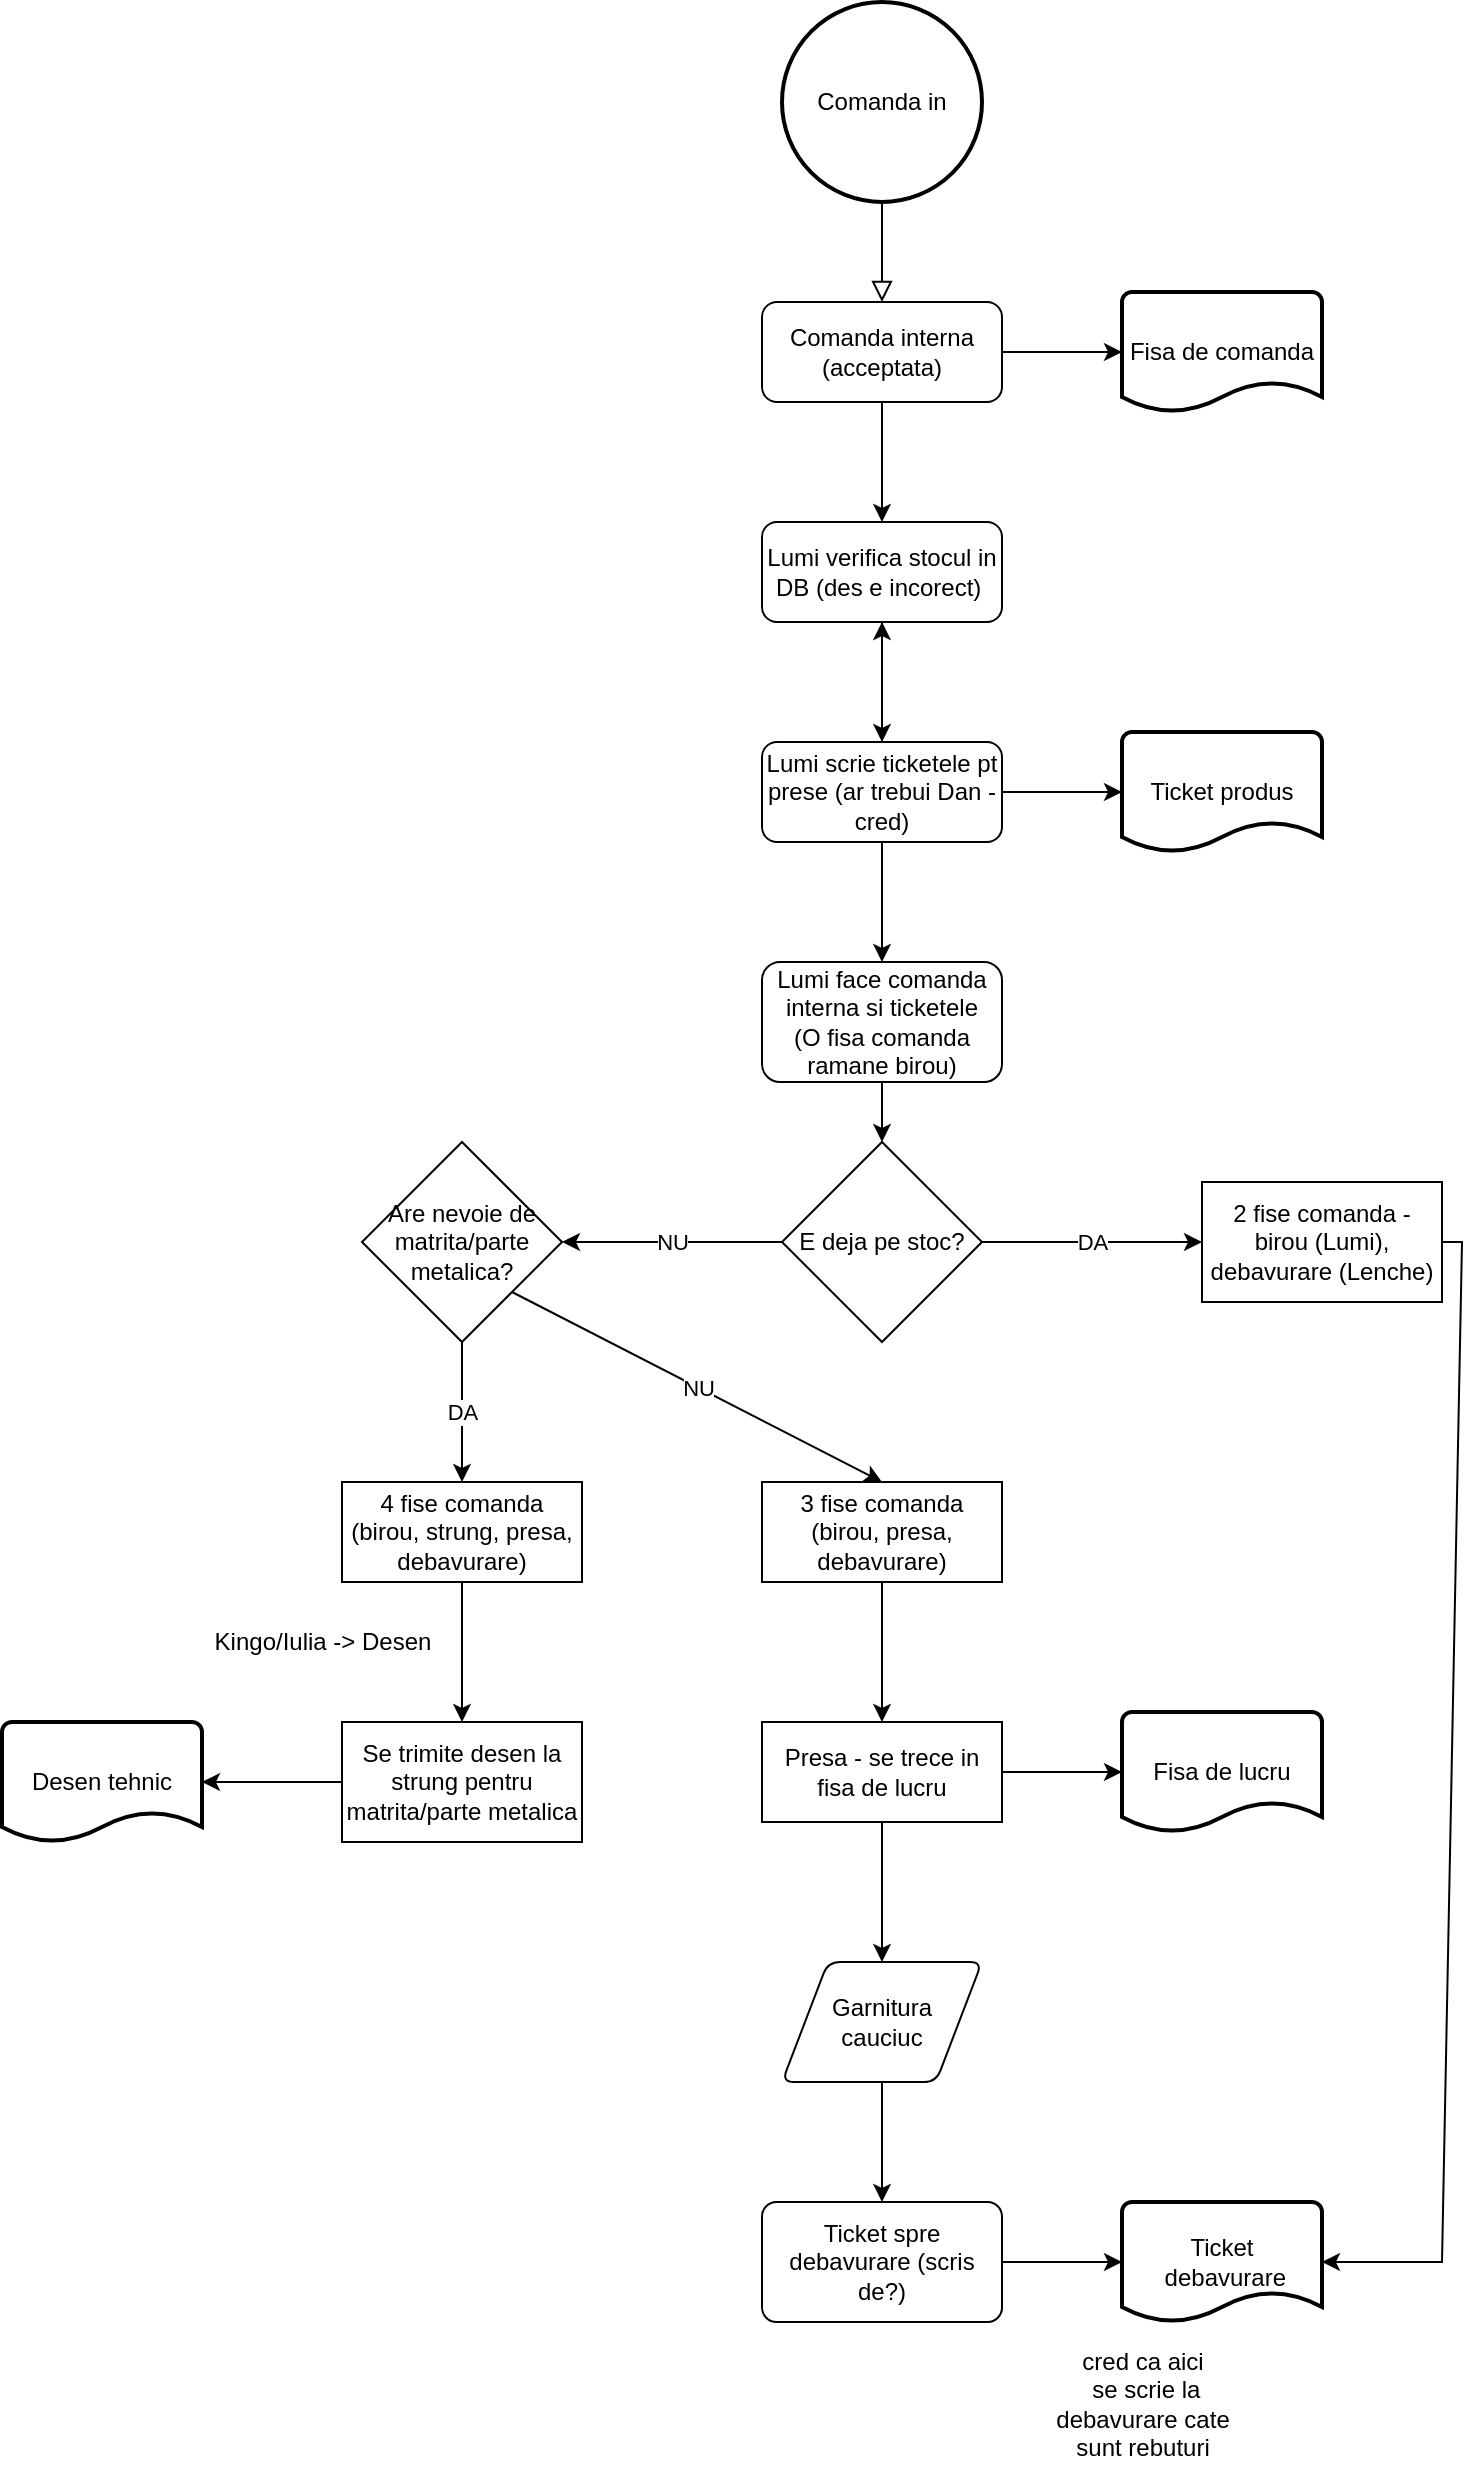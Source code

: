 <mxfile version="15.7.3" type="github">
  <diagram id="C5RBs43oDa-KdzZeNtuy" name="Page-1">
    <mxGraphModel dx="1422" dy="766" grid="1" gridSize="10" guides="1" tooltips="1" connect="1" arrows="1" fold="1" page="1" pageScale="1" pageWidth="827" pageHeight="1169" math="0" shadow="0">
      <root>
        <mxCell id="WIyWlLk6GJQsqaUBKTNV-0" />
        <mxCell id="WIyWlLk6GJQsqaUBKTNV-1" parent="WIyWlLk6GJQsqaUBKTNV-0" />
        <mxCell id="WIyWlLk6GJQsqaUBKTNV-2" value="" style="rounded=0;html=1;jettySize=auto;orthogonalLoop=1;fontSize=11;endArrow=block;endFill=0;endSize=8;strokeWidth=1;shadow=0;labelBackgroundColor=none;edgeStyle=orthogonalEdgeStyle;" parent="WIyWlLk6GJQsqaUBKTNV-1" edge="1">
          <mxGeometry relative="1" as="geometry">
            <mxPoint x="470" y="109" as="sourcePoint" />
            <mxPoint x="470" y="159" as="targetPoint" />
          </mxGeometry>
        </mxCell>
        <mxCell id="q8qoteSag4bHkMR6Cs9O-3" value="" style="edgeStyle=orthogonalEdgeStyle;rounded=0;orthogonalLoop=1;jettySize=auto;html=1;" parent="WIyWlLk6GJQsqaUBKTNV-1" source="q8qoteSag4bHkMR6Cs9O-1" edge="1">
          <mxGeometry relative="1" as="geometry">
            <mxPoint x="590" y="184" as="targetPoint" />
          </mxGeometry>
        </mxCell>
        <mxCell id="q8qoteSag4bHkMR6Cs9O-18" value="" style="edgeStyle=orthogonalEdgeStyle;rounded=0;orthogonalLoop=1;jettySize=auto;html=1;" parent="WIyWlLk6GJQsqaUBKTNV-1" source="q8qoteSag4bHkMR6Cs9O-1" edge="1">
          <mxGeometry relative="1" as="geometry">
            <mxPoint x="470" y="269" as="targetPoint" />
          </mxGeometry>
        </mxCell>
        <mxCell id="q8qoteSag4bHkMR6Cs9O-1" value="Comanda interna (acceptata)" style="rounded=1;whiteSpace=wrap;html=1;" parent="WIyWlLk6GJQsqaUBKTNV-1" vertex="1">
          <mxGeometry x="410" y="159" width="120" height="50" as="geometry" />
        </mxCell>
        <mxCell id="q8qoteSag4bHkMR6Cs9O-21" value="" style="edgeStyle=orthogonalEdgeStyle;rounded=0;orthogonalLoop=1;jettySize=auto;html=1;" parent="WIyWlLk6GJQsqaUBKTNV-1" source="q8qoteSag4bHkMR6Cs9O-19" edge="1">
          <mxGeometry relative="1" as="geometry">
            <mxPoint x="470" y="379" as="targetPoint" />
          </mxGeometry>
        </mxCell>
        <mxCell id="q8qoteSag4bHkMR6Cs9O-19" value="&lt;span&gt;Lumi verifica stocul in DB (des e incorect)&amp;nbsp;&lt;br&gt;&lt;/span&gt;" style="rounded=1;whiteSpace=wrap;html=1;" parent="WIyWlLk6GJQsqaUBKTNV-1" vertex="1">
          <mxGeometry x="410" y="269" width="120" height="50" as="geometry" />
        </mxCell>
        <mxCell id="q8qoteSag4bHkMR6Cs9O-22" value="" style="edgeStyle=orthogonalEdgeStyle;rounded=0;orthogonalLoop=1;jettySize=auto;html=1;exitX=0.5;exitY=0;exitDx=0;exitDy=0;" parent="WIyWlLk6GJQsqaUBKTNV-1" source="q8qoteSag4bHkMR6Cs9O-20" target="q8qoteSag4bHkMR6Cs9O-19" edge="1">
          <mxGeometry relative="1" as="geometry" />
        </mxCell>
        <mxCell id="q8qoteSag4bHkMR6Cs9O-27" value="" style="edgeStyle=orthogonalEdgeStyle;rounded=0;orthogonalLoop=1;jettySize=auto;html=1;entryX=0;entryY=0.5;entryDx=0;entryDy=0;entryPerimeter=0;" parent="WIyWlLk6GJQsqaUBKTNV-1" source="q8qoteSag4bHkMR6Cs9O-20" edge="1" target="q8qoteSag4bHkMR6Cs9O-68">
          <mxGeometry relative="1" as="geometry">
            <mxPoint x="580" y="404" as="targetPoint" />
            <Array as="points" />
          </mxGeometry>
        </mxCell>
        <mxCell id="q8qoteSag4bHkMR6Cs9O-29" value="" style="edgeStyle=orthogonalEdgeStyle;rounded=0;orthogonalLoop=1;jettySize=auto;html=1;" parent="WIyWlLk6GJQsqaUBKTNV-1" source="q8qoteSag4bHkMR6Cs9O-20" target="q8qoteSag4bHkMR6Cs9O-28" edge="1">
          <mxGeometry relative="1" as="geometry" />
        </mxCell>
        <mxCell id="q8qoteSag4bHkMR6Cs9O-20" value="Lumi scrie ticketele pt prese (ar trebui Dan - cred)" style="whiteSpace=wrap;html=1;rounded=1;" parent="WIyWlLk6GJQsqaUBKTNV-1" vertex="1">
          <mxGeometry x="410" y="379" width="120" height="50" as="geometry" />
        </mxCell>
        <mxCell id="q8qoteSag4bHkMR6Cs9O-31" value="" style="edgeStyle=orthogonalEdgeStyle;rounded=0;orthogonalLoop=1;jettySize=auto;html=1;entryX=0.5;entryY=0;entryDx=0;entryDy=0;" parent="WIyWlLk6GJQsqaUBKTNV-1" source="q8qoteSag4bHkMR6Cs9O-28" target="q8qoteSag4bHkMR6Cs9O-32" edge="1">
          <mxGeometry relative="1" as="geometry">
            <mxPoint x="470" y="619" as="targetPoint" />
          </mxGeometry>
        </mxCell>
        <mxCell id="q8qoteSag4bHkMR6Cs9O-28" value="Lumi face comanda interna si ticketele&lt;br&gt;(O fisa comanda ramane birou)" style="whiteSpace=wrap;html=1;rounded=1;" parent="WIyWlLk6GJQsqaUBKTNV-1" vertex="1">
          <mxGeometry x="410" y="489" width="120" height="60" as="geometry" />
        </mxCell>
        <mxCell id="q8qoteSag4bHkMR6Cs9O-42" value="NU" style="edgeStyle=orthogonalEdgeStyle;rounded=0;orthogonalLoop=1;jettySize=auto;html=1;exitX=0;exitY=0.5;exitDx=0;exitDy=0;" parent="WIyWlLk6GJQsqaUBKTNV-1" source="q8qoteSag4bHkMR6Cs9O-32" edge="1">
          <mxGeometry relative="1" as="geometry">
            <mxPoint x="310" y="629" as="targetPoint" />
          </mxGeometry>
        </mxCell>
        <mxCell id="q8qoteSag4bHkMR6Cs9O-32" value="E deja pe stoc?" style="rhombus;whiteSpace=wrap;html=1;rounded=0;" parent="WIyWlLk6GJQsqaUBKTNV-1" vertex="1">
          <mxGeometry x="420" y="579" width="100" height="100" as="geometry" />
        </mxCell>
        <mxCell id="q8qoteSag4bHkMR6Cs9O-33" value="2 fise comanda -&lt;br&gt;birou (Lumi), debavurare (Lenche)" style="whiteSpace=wrap;html=1;rounded=0;" parent="WIyWlLk6GJQsqaUBKTNV-1" vertex="1">
          <mxGeometry x="630" y="599" width="120" height="60" as="geometry" />
        </mxCell>
        <mxCell id="q8qoteSag4bHkMR6Cs9O-35" value="" style="endArrow=classic;html=1;rounded=0;entryX=0;entryY=0.5;entryDx=0;entryDy=0;exitX=1;exitY=0.5;exitDx=0;exitDy=0;" parent="WIyWlLk6GJQsqaUBKTNV-1" source="q8qoteSag4bHkMR6Cs9O-32" target="q8qoteSag4bHkMR6Cs9O-33" edge="1">
          <mxGeometry relative="1" as="geometry">
            <mxPoint x="560" y="669" as="sourcePoint" />
            <mxPoint x="560" y="659" as="targetPoint" />
          </mxGeometry>
        </mxCell>
        <mxCell id="q8qoteSag4bHkMR6Cs9O-36" value="DA" style="edgeLabel;resizable=0;html=1;align=center;verticalAlign=middle;rounded=0;" parent="q8qoteSag4bHkMR6Cs9O-35" connectable="0" vertex="1">
          <mxGeometry relative="1" as="geometry" />
        </mxCell>
        <mxCell id="q8qoteSag4bHkMR6Cs9O-44" value="Are nevoie de matrita/parte metalica?" style="rhombus;whiteSpace=wrap;html=1;rounded=0;strokeWidth=1;" parent="WIyWlLk6GJQsqaUBKTNV-1" vertex="1">
          <mxGeometry x="210" y="579" width="100" height="100" as="geometry" />
        </mxCell>
        <mxCell id="q8qoteSag4bHkMR6Cs9O-48" value="" style="endArrow=classic;html=1;rounded=0;exitX=0.5;exitY=1;exitDx=0;exitDy=0;entryX=0.5;entryY=0;entryDx=0;entryDy=0;" parent="WIyWlLk6GJQsqaUBKTNV-1" source="q8qoteSag4bHkMR6Cs9O-44" target="q8qoteSag4bHkMR6Cs9O-54" edge="1">
          <mxGeometry relative="1" as="geometry">
            <mxPoint x="450" y="549" as="sourcePoint" />
            <mxPoint x="260" y="759" as="targetPoint" />
          </mxGeometry>
        </mxCell>
        <mxCell id="q8qoteSag4bHkMR6Cs9O-49" value="DA" style="edgeLabel;resizable=0;html=1;align=center;verticalAlign=middle;rounded=0;strokeWidth=1;" parent="q8qoteSag4bHkMR6Cs9O-48" connectable="0" vertex="1">
          <mxGeometry relative="1" as="geometry" />
        </mxCell>
        <mxCell id="q8qoteSag4bHkMR6Cs9O-51" value="" style="endArrow=classic;html=1;rounded=0;exitX=1;exitY=1;exitDx=0;exitDy=0;entryX=0.5;entryY=0;entryDx=0;entryDy=0;" parent="WIyWlLk6GJQsqaUBKTNV-1" source="q8qoteSag4bHkMR6Cs9O-44" target="q8qoteSag4bHkMR6Cs9O-55" edge="1">
          <mxGeometry relative="1" as="geometry">
            <mxPoint x="420" y="549" as="sourcePoint" />
            <mxPoint x="470" y="749" as="targetPoint" />
          </mxGeometry>
        </mxCell>
        <mxCell id="q8qoteSag4bHkMR6Cs9O-52" value="NU" style="edgeLabel;resizable=0;html=1;align=center;verticalAlign=middle;rounded=0;strokeWidth=1;" parent="q8qoteSag4bHkMR6Cs9O-51" connectable="0" vertex="1">
          <mxGeometry relative="1" as="geometry" />
        </mxCell>
        <mxCell id="q8qoteSag4bHkMR6Cs9O-56" value="" style="edgeStyle=orthogonalEdgeStyle;rounded=0;orthogonalLoop=1;jettySize=auto;html=1;exitX=0.5;exitY=1;exitDx=0;exitDy=0;" parent="WIyWlLk6GJQsqaUBKTNV-1" source="q8qoteSag4bHkMR6Cs9O-55" edge="1">
          <mxGeometry relative="1" as="geometry">
            <mxPoint x="470" y="869" as="targetPoint" />
          </mxGeometry>
        </mxCell>
        <mxCell id="Afs2lG8B8gGuCiR9-58s-12" style="edgeStyle=orthogonalEdgeStyle;rounded=0;orthogonalLoop=1;jettySize=auto;html=1;exitX=0.5;exitY=1;exitDx=0;exitDy=0;entryX=0.5;entryY=0;entryDx=0;entryDy=0;" edge="1" parent="WIyWlLk6GJQsqaUBKTNV-1" source="q8qoteSag4bHkMR6Cs9O-54" target="Afs2lG8B8gGuCiR9-58s-14">
          <mxGeometry relative="1" as="geometry">
            <mxPoint x="260" y="869" as="targetPoint" />
          </mxGeometry>
        </mxCell>
        <mxCell id="q8qoteSag4bHkMR6Cs9O-54" value="4 fise comanda (birou, strung, presa, debavurare)" style="rounded=0;whiteSpace=wrap;html=1;strokeWidth=1;" parent="WIyWlLk6GJQsqaUBKTNV-1" vertex="1">
          <mxGeometry x="200" y="749" width="120" height="50" as="geometry" />
        </mxCell>
        <mxCell id="q8qoteSag4bHkMR6Cs9O-55" value="3 fise comanda&lt;br&gt;(birou, presa, debavurare)" style="rounded=0;whiteSpace=wrap;html=1;strokeWidth=1;" parent="WIyWlLk6GJQsqaUBKTNV-1" vertex="1">
          <mxGeometry x="410" y="749" width="120" height="50" as="geometry" />
        </mxCell>
        <mxCell id="q8qoteSag4bHkMR6Cs9O-65" style="edgeStyle=orthogonalEdgeStyle;rounded=0;orthogonalLoop=1;jettySize=auto;html=1;exitX=1;exitY=0.5;exitDx=0;exitDy=0;entryX=0;entryY=0.5;entryDx=0;entryDy=0;entryPerimeter=0;" parent="WIyWlLk6GJQsqaUBKTNV-1" source="q8qoteSag4bHkMR6Cs9O-57" target="q8qoteSag4bHkMR6Cs9O-64" edge="1">
          <mxGeometry relative="1" as="geometry" />
        </mxCell>
        <mxCell id="Afs2lG8B8gGuCiR9-58s-2" value="" style="edgeStyle=orthogonalEdgeStyle;rounded=0;orthogonalLoop=1;jettySize=auto;html=1;entryX=0.5;entryY=0;entryDx=0;entryDy=0;" edge="1" parent="WIyWlLk6GJQsqaUBKTNV-1" source="q8qoteSag4bHkMR6Cs9O-57" target="Afs2lG8B8gGuCiR9-58s-3">
          <mxGeometry relative="1" as="geometry">
            <mxPoint x="470" y="994" as="targetPoint" />
          </mxGeometry>
        </mxCell>
        <mxCell id="q8qoteSag4bHkMR6Cs9O-57" value="Presa - se trece in fisa de lucru" style="rounded=0;whiteSpace=wrap;html=1;strokeWidth=1;" parent="WIyWlLk6GJQsqaUBKTNV-1" vertex="1">
          <mxGeometry x="410" y="869" width="120" height="50" as="geometry" />
        </mxCell>
        <mxCell id="q8qoteSag4bHkMR6Cs9O-61" value="Comanda in" style="strokeWidth=2;html=1;shape=mxgraph.flowchart.start_2;whiteSpace=wrap;rounded=0;" parent="WIyWlLk6GJQsqaUBKTNV-1" vertex="1">
          <mxGeometry x="420" y="9" width="100" height="100" as="geometry" />
        </mxCell>
        <UserObject label="Fisa de lucru" link="https://github.com/VladMiu/Vulcom/blob/main/Poze Documente Vulcom/fisadeLucru_etMinus.jpg" id="q8qoteSag4bHkMR6Cs9O-64">
          <mxCell style="strokeWidth=2;html=1;shape=mxgraph.flowchart.document2;whiteSpace=wrap;size=0.25;rounded=0;" parent="WIyWlLk6GJQsqaUBKTNV-1" vertex="1">
            <mxGeometry x="590" y="864" width="100" height="60" as="geometry" />
          </mxCell>
        </UserObject>
        <UserObject label="Fisa de comanda" link="https://github.com/VladMiu/Vulcom/blob/main/Poze Documente Vulcom/comandaInterna.jpg" id="q8qoteSag4bHkMR6Cs9O-66">
          <mxCell style="strokeWidth=2;html=1;shape=mxgraph.flowchart.document2;whiteSpace=wrap;size=0.25;rounded=0;" parent="WIyWlLk6GJQsqaUBKTNV-1" vertex="1">
            <mxGeometry x="590" y="154" width="100" height="60" as="geometry" />
          </mxCell>
        </UserObject>
        <UserObject label="Ticket produs" link="https://github.com/VladMiu/Vulcom/blob/main/Poze Documente Vulcom/ticket_toPresa.jpg" id="q8qoteSag4bHkMR6Cs9O-68">
          <mxCell style="strokeWidth=2;html=1;shape=mxgraph.flowchart.document2;whiteSpace=wrap;size=0.25;rounded=0;" parent="WIyWlLk6GJQsqaUBKTNV-1" vertex="1">
            <mxGeometry x="590" y="374" width="100" height="60" as="geometry" />
          </mxCell>
        </UserObject>
        <mxCell id="Afs2lG8B8gGuCiR9-58s-5" value="" style="edgeStyle=orthogonalEdgeStyle;rounded=0;orthogonalLoop=1;jettySize=auto;html=1;" edge="1" parent="WIyWlLk6GJQsqaUBKTNV-1" source="Afs2lG8B8gGuCiR9-58s-3" target="Afs2lG8B8gGuCiR9-58s-4">
          <mxGeometry relative="1" as="geometry" />
        </mxCell>
        <mxCell id="Afs2lG8B8gGuCiR9-58s-3" value="Garnitura &lt;br&gt;cauciuc" style="shape=parallelogram;html=1;strokeWidth=1;perimeter=parallelogramPerimeter;whiteSpace=wrap;rounded=1;arcSize=12;size=0.23;" vertex="1" parent="WIyWlLk6GJQsqaUBKTNV-1">
          <mxGeometry x="420" y="989" width="100" height="60" as="geometry" />
        </mxCell>
        <mxCell id="Afs2lG8B8gGuCiR9-58s-7" value="" style="edgeStyle=orthogonalEdgeStyle;rounded=0;orthogonalLoop=1;jettySize=auto;html=1;" edge="1" parent="WIyWlLk6GJQsqaUBKTNV-1" source="Afs2lG8B8gGuCiR9-58s-4" target="Afs2lG8B8gGuCiR9-58s-6">
          <mxGeometry relative="1" as="geometry" />
        </mxCell>
        <mxCell id="Afs2lG8B8gGuCiR9-58s-4" value="Ticket spre debavurare (scris de?)" style="whiteSpace=wrap;html=1;rounded=1;strokeWidth=1;arcSize=12;" vertex="1" parent="WIyWlLk6GJQsqaUBKTNV-1">
          <mxGeometry x="410" y="1109" width="120" height="60" as="geometry" />
        </mxCell>
        <UserObject label="Ticket&lt;br&gt;&amp;nbsp;debavurare" link="https://github.com/VladMiu/Vulcom/blob/main/Poze Documente Vulcom/ticket_toDebavurare.jpg" id="Afs2lG8B8gGuCiR9-58s-6">
          <mxCell style="strokeWidth=2;html=1;shape=mxgraph.flowchart.document2;whiteSpace=wrap;size=0.25;" vertex="1" parent="WIyWlLk6GJQsqaUBKTNV-1">
            <mxGeometry x="590" y="1109" width="100" height="60" as="geometry" />
          </mxCell>
        </UserObject>
        <mxCell id="Afs2lG8B8gGuCiR9-58s-11" value="cred ca aici&lt;br&gt;&amp;nbsp;se scrie la &lt;br&gt;debavurare cate &lt;br&gt;sunt rebuturi" style="text;html=1;align=center;verticalAlign=middle;resizable=0;points=[];autosize=1;strokeColor=none;fillColor=none;" vertex="1" parent="WIyWlLk6GJQsqaUBKTNV-1">
          <mxGeometry x="550" y="1180" width="100" height="60" as="geometry" />
        </mxCell>
        <mxCell id="Afs2lG8B8gGuCiR9-58s-17" style="edgeStyle=orthogonalEdgeStyle;rounded=0;orthogonalLoop=1;jettySize=auto;html=1;exitX=0;exitY=0.5;exitDx=0;exitDy=0;entryX=1;entryY=0.5;entryDx=0;entryDy=0;entryPerimeter=0;" edge="1" parent="WIyWlLk6GJQsqaUBKTNV-1" source="Afs2lG8B8gGuCiR9-58s-14" target="Afs2lG8B8gGuCiR9-58s-19">
          <mxGeometry relative="1" as="geometry">
            <mxPoint x="140" y="899" as="targetPoint" />
          </mxGeometry>
        </mxCell>
        <mxCell id="Afs2lG8B8gGuCiR9-58s-14" value="Se trimite desen la strung pentru matrita/parte metalica" style="rounded=0;whiteSpace=wrap;html=1;" vertex="1" parent="WIyWlLk6GJQsqaUBKTNV-1">
          <mxGeometry x="200" y="869" width="120" height="60" as="geometry" />
        </mxCell>
        <mxCell id="Afs2lG8B8gGuCiR9-58s-15" value="Kingo/Iulia -&amp;gt; Desen" style="text;html=1;align=center;verticalAlign=middle;resizable=0;points=[];autosize=1;strokeColor=none;fillColor=none;" vertex="1" parent="WIyWlLk6GJQsqaUBKTNV-1">
          <mxGeometry x="130" y="819" width="120" height="20" as="geometry" />
        </mxCell>
        <mxCell id="Afs2lG8B8gGuCiR9-58s-16" value="" style="endArrow=classic;html=1;rounded=0;exitX=1;exitY=0.5;exitDx=0;exitDy=0;entryX=1;entryY=0.5;entryDx=0;entryDy=0;entryPerimeter=0;" edge="1" parent="WIyWlLk6GJQsqaUBKTNV-1" source="q8qoteSag4bHkMR6Cs9O-33" target="Afs2lG8B8gGuCiR9-58s-6">
          <mxGeometry width="50" height="50" relative="1" as="geometry">
            <mxPoint x="430" y="839" as="sourcePoint" />
            <mxPoint x="480" y="789" as="targetPoint" />
            <Array as="points">
              <mxPoint x="760" y="629" />
              <mxPoint x="750" y="1139" />
            </Array>
          </mxGeometry>
        </mxCell>
        <mxCell id="Afs2lG8B8gGuCiR9-58s-19" value="Desen tehnic" style="strokeWidth=2;html=1;shape=mxgraph.flowchart.document2;whiteSpace=wrap;size=0.25;" vertex="1" parent="WIyWlLk6GJQsqaUBKTNV-1">
          <mxGeometry x="30" y="869" width="100" height="60" as="geometry" />
        </mxCell>
      </root>
    </mxGraphModel>
  </diagram>
</mxfile>
